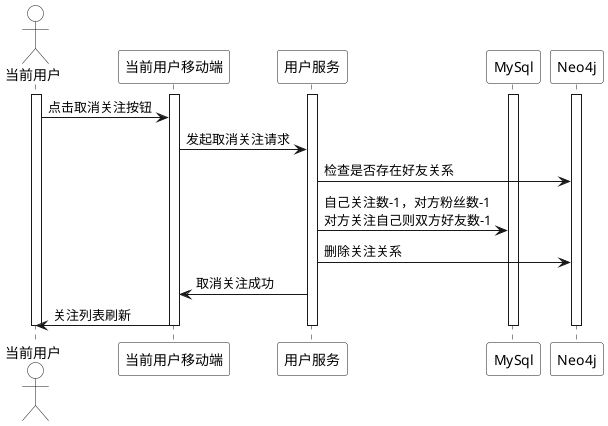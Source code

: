 @startuml

actor 当前用户 as userA #white
participant 当前用户移动端 as clientA #white
participant 用户服务 as biz #white
participant MySql as db #white
participant Neo4j as gb #white

activate userA
activate clientA
activate biz
activate db
activate gb

userA -> clientA: 点击取消关注按钮
clientA -> biz: 发起取消关注请求
biz -> gb: 检查是否存在好友关系
biz -> db: 自己关注数-1，对方粉丝数-1\n对方关注自己则双方好友数-1
biz -> gb: 删除关注关系
biz -> clientA: 取消关注成功
clientA -> userA: 关注列表刷新

deactivate gb
deactivate db
deactivate biz
deactivate clientA
deactivate userA

@enduml
